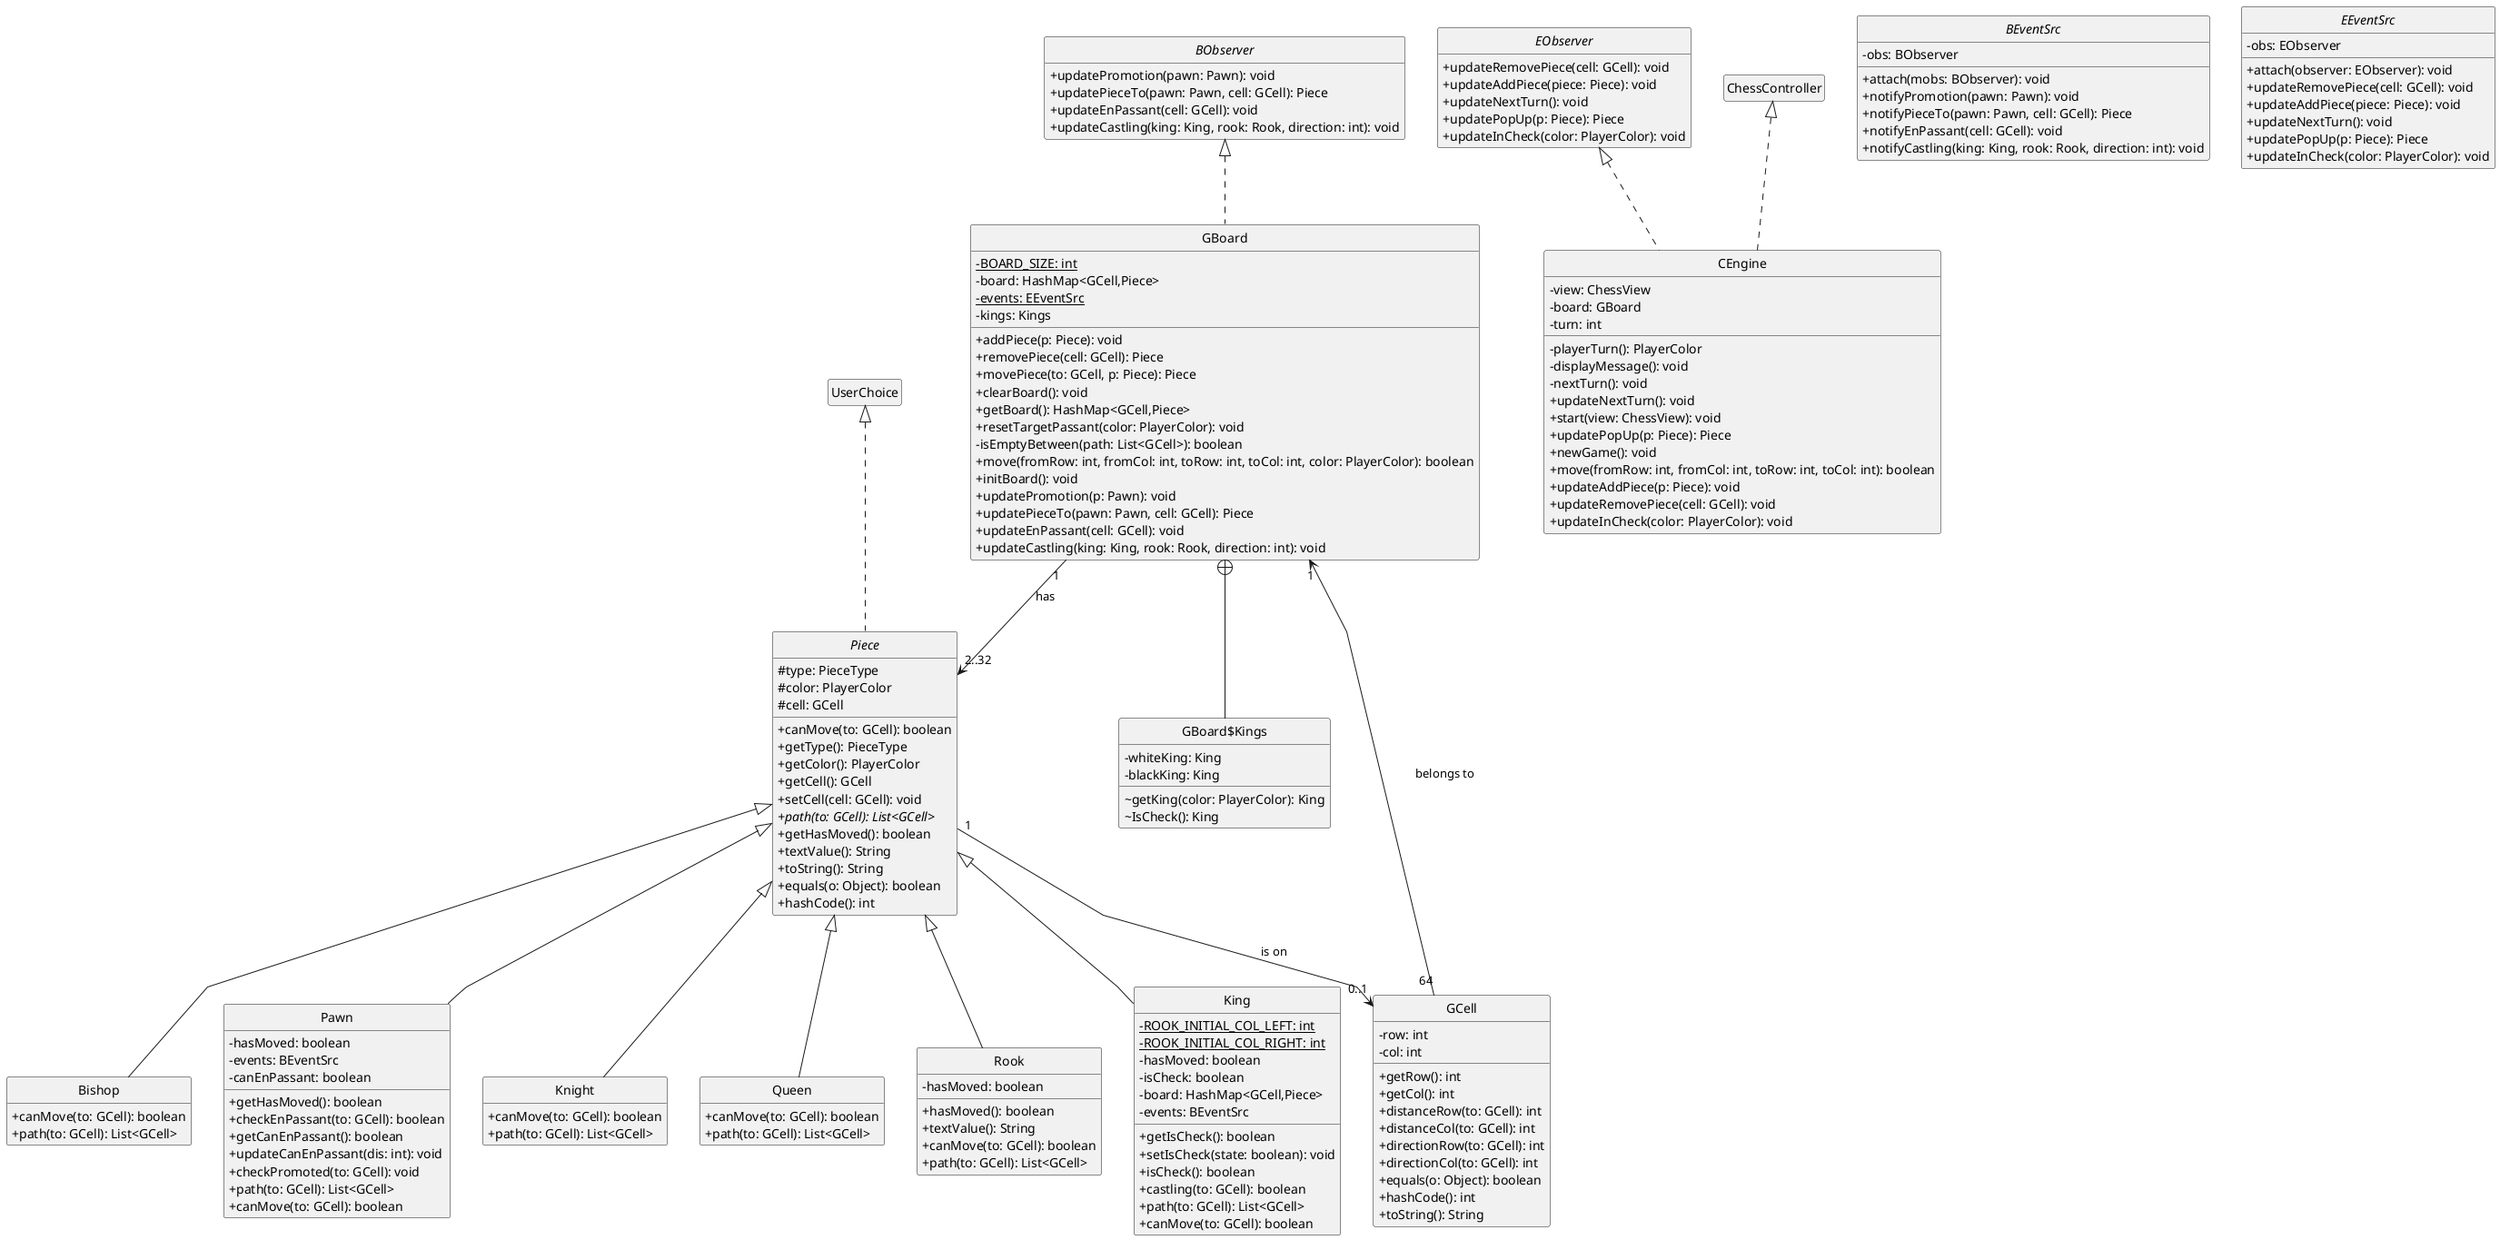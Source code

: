 @startuml

' STATIC
' Generated by CTP - https://github.com/samuelroland/ctp

' Style
hide empty members
hide circle
skinparam classAttributeIconSize 0
skinparam linetype polyline

' Additions
GBoard "1"-->"2..32" Piece: has
Piece "1" --> "0..1" GCell : is on
GCell "64" --> "1" GBoard : belongs to
' REMOVE

' ENDSTATIC

class GBoard {
	- {static} BOARD_SIZE: int
	- board: HashMap<GCell,Piece>
	- {static} events: EEventSrc
	- kings: Kings
	+ addPiece(p: Piece): void
	+ removePiece(cell: GCell): Piece
	+ movePiece(to: GCell, p: Piece): Piece
	+ clearBoard(): void
	+ getBoard(): HashMap<GCell,Piece>
	+ resetTargetPassant(color: PlayerColor): void
	- isEmptyBetween(path: List<GCell>): boolean
	+ move(fromRow: int, fromCol: int, toRow: int, toCol: int, color: PlayerColor): boolean
	+ initBoard(): void
	+ updatePromotion(p: Pawn): void
	+ updatePieceTo(pawn: Pawn, cell: GCell): Piece
	+ updateEnPassant(cell: GCell): void
	+ updateCastling(king: King, rook: Rook, direction: int): void
}


class GBoard$Kings {
	- whiteKing: King
	- blackKing: King
	~ getKing(color: PlayerColor): King
	~ IsCheck(): King
}


interface BObserver {
	+ updatePromotion(pawn: Pawn): void
	+ updatePieceTo(pawn: Pawn, cell: GCell): Piece
	+ updateEnPassant(cell: GCell): void
	+ updateCastling(king: King, rook: Rook, direction: int): void
}

class Bishop {
	+ canMove(to: GCell): boolean
	+ path(to: GCell): List<GCell>
}

interface EObserver {
	+ updateRemovePiece(cell: GCell): void
	+ updateAddPiece(piece: Piece): void
	+ updateNextTurn(): void
	+ updatePopUp(p: Piece): Piece
	+ updateInCheck(color: PlayerColor): void
}

abstract class Piece {
	# type: PieceType
	# color: PlayerColor
	# cell: GCell
	+ canMove(to: GCell): boolean
	+ getType(): PieceType
	+ getColor(): PlayerColor
	+ getCell(): GCell
	+ setCell(cell: GCell): void
	+ {abstract}path(to: GCell): List<GCell>
	+ getHasMoved(): boolean
	+ textValue(): String
	+ toString(): String
	+ equals(o: Object): boolean
	+ hashCode(): int
}


abstract class BEventSrc {
	- obs: BObserver
	+ attach(mobs: BObserver): void
	+ notifyPromotion(pawn: Pawn): void
	+ notifyPieceTo(pawn: Pawn, cell: GCell): Piece
	+ notifyEnPassant(cell: GCell): void
	+ notifyCastling(king: King, rook: Rook, direction: int): void
}


class Pawn {
	- hasMoved: boolean
	- events: BEventSrc
	- canEnPassant: boolean
	+ getHasMoved(): boolean
	+ checkEnPassant(to: GCell): boolean
	+ getCanEnPassant(): boolean
	+ updateCanEnPassant(dis: int): void
	+ checkPromoted(to: GCell): void
	+ path(to: GCell): List<GCell>
	+ canMove(to: GCell): boolean
}


class Knight {
	+ canMove(to: GCell): boolean
	+ path(to: GCell): List<GCell>
}

class GCell {
	- row: int
	- col: int
	+ getRow(): int
	+ getCol(): int
	+ distanceRow(to: GCell): int
	+ distanceCol(to: GCell): int
	+ directionRow(to: GCell): int
	+ directionCol(to: GCell): int
	+ equals(o: Object): boolean
	+ hashCode(): int
	+ toString(): String
}


class Queen {
	+ canMove(to: GCell): boolean
	+ path(to: GCell): List<GCell>
}

class Rook {
	- hasMoved: boolean
	+ hasMoved(): boolean
	+ textValue(): String
	+ canMove(to: GCell): boolean
	+ path(to: GCell): List<GCell>
}


abstract class EEventSrc {
	- obs: EObserver
	+ attach(observer: EObserver): void
	+ updateRemovePiece(cell: GCell): void
	+ updateAddPiece(piece: Piece): void
	+ updateNextTurn(): void
	+ updatePopUp(p: Piece): Piece
	+ updateInCheck(color: PlayerColor): void
}


class CEngine {
	- view: ChessView
	- board: GBoard
	- turn: int
	- playerTurn(): PlayerColor
	- displayMessage(): void
	- nextTurn(): void
	+ updateNextTurn(): void
	+ start(view: ChessView): void
	+ updatePopUp(p: Piece): Piece
	+ newGame(): void
	+ move(fromRow: int, fromCol: int, toRow: int, toCol: int): boolean
	+ updateAddPiece(p: Piece): void
	+ updateRemovePiece(cell: GCell): void
	+ updateInCheck(color: PlayerColor): void
}


class King {
	- {static} ROOK_INITIAL_COL_LEFT: int
	- {static} ROOK_INITIAL_COL_RIGHT: int
	- hasMoved: boolean
	- isCheck: boolean
	- board: HashMap<GCell,Piece>
	- events: BEventSrc
	+ getIsCheck(): boolean
	+ setIsCheck(state: boolean): void
	+ isCheck(): boolean
	+ castling(to: GCell): boolean
	+ path(to: GCell): List<GCell>
	+ canMove(to: GCell): boolean
}




BObserver <|.. GBoard
GBoard +-- GBoard$Kings
Piece <|-- Bishop
UserChoice <|.. Piece
Piece <|-- Pawn
Piece <|-- Knight
Piece <|-- Queen
Piece <|-- Rook
ChessController <|.. CEngine
EObserver <|.. CEngine
Piece <|-- King
@enduml
